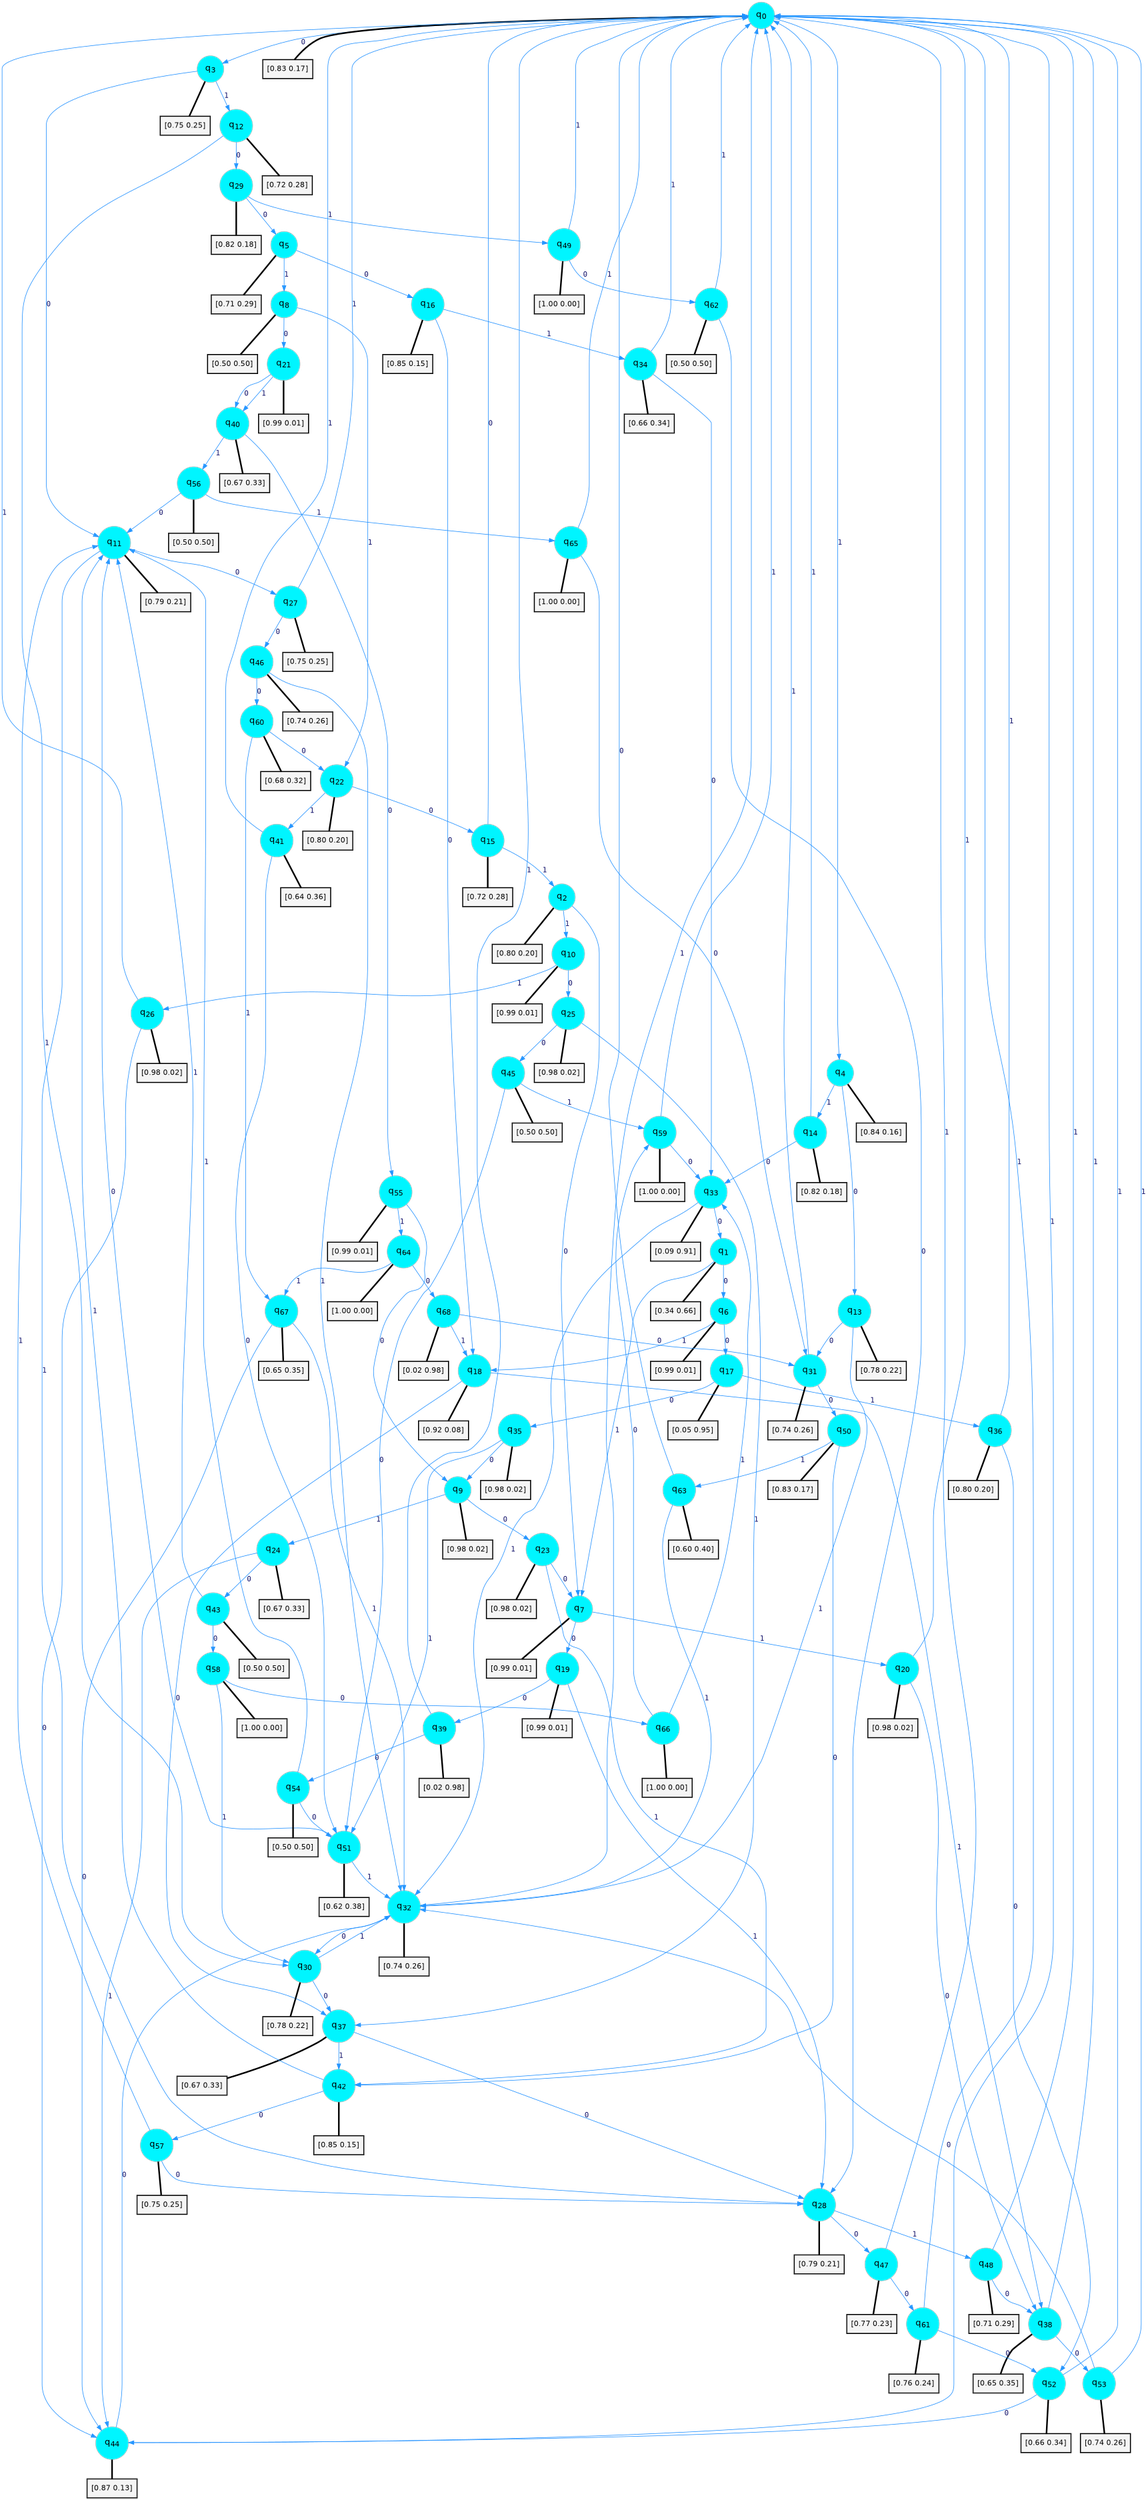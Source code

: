digraph G {
graph [
bgcolor=transparent, dpi=300, rankdir=TD, size="40,25"];
node [
color=gray, fillcolor=turquoise1, fontcolor=black, fontname=Helvetica, fontsize=16, fontweight=bold, shape=circle, style=filled];
edge [
arrowsize=1, color=dodgerblue1, fontcolor=midnightblue, fontname=courier, fontweight=bold, penwidth=1, style=solid, weight=20];
0[label=<q<SUB>0</SUB>>];
1[label=<q<SUB>1</SUB>>];
2[label=<q<SUB>2</SUB>>];
3[label=<q<SUB>3</SUB>>];
4[label=<q<SUB>4</SUB>>];
5[label=<q<SUB>5</SUB>>];
6[label=<q<SUB>6</SUB>>];
7[label=<q<SUB>7</SUB>>];
8[label=<q<SUB>8</SUB>>];
9[label=<q<SUB>9</SUB>>];
10[label=<q<SUB>10</SUB>>];
11[label=<q<SUB>11</SUB>>];
12[label=<q<SUB>12</SUB>>];
13[label=<q<SUB>13</SUB>>];
14[label=<q<SUB>14</SUB>>];
15[label=<q<SUB>15</SUB>>];
16[label=<q<SUB>16</SUB>>];
17[label=<q<SUB>17</SUB>>];
18[label=<q<SUB>18</SUB>>];
19[label=<q<SUB>19</SUB>>];
20[label=<q<SUB>20</SUB>>];
21[label=<q<SUB>21</SUB>>];
22[label=<q<SUB>22</SUB>>];
23[label=<q<SUB>23</SUB>>];
24[label=<q<SUB>24</SUB>>];
25[label=<q<SUB>25</SUB>>];
26[label=<q<SUB>26</SUB>>];
27[label=<q<SUB>27</SUB>>];
28[label=<q<SUB>28</SUB>>];
29[label=<q<SUB>29</SUB>>];
30[label=<q<SUB>30</SUB>>];
31[label=<q<SUB>31</SUB>>];
32[label=<q<SUB>32</SUB>>];
33[label=<q<SUB>33</SUB>>];
34[label=<q<SUB>34</SUB>>];
35[label=<q<SUB>35</SUB>>];
36[label=<q<SUB>36</SUB>>];
37[label=<q<SUB>37</SUB>>];
38[label=<q<SUB>38</SUB>>];
39[label=<q<SUB>39</SUB>>];
40[label=<q<SUB>40</SUB>>];
41[label=<q<SUB>41</SUB>>];
42[label=<q<SUB>42</SUB>>];
43[label=<q<SUB>43</SUB>>];
44[label=<q<SUB>44</SUB>>];
45[label=<q<SUB>45</SUB>>];
46[label=<q<SUB>46</SUB>>];
47[label=<q<SUB>47</SUB>>];
48[label=<q<SUB>48</SUB>>];
49[label=<q<SUB>49</SUB>>];
50[label=<q<SUB>50</SUB>>];
51[label=<q<SUB>51</SUB>>];
52[label=<q<SUB>52</SUB>>];
53[label=<q<SUB>53</SUB>>];
54[label=<q<SUB>54</SUB>>];
55[label=<q<SUB>55</SUB>>];
56[label=<q<SUB>56</SUB>>];
57[label=<q<SUB>57</SUB>>];
58[label=<q<SUB>58</SUB>>];
59[label=<q<SUB>59</SUB>>];
60[label=<q<SUB>60</SUB>>];
61[label=<q<SUB>61</SUB>>];
62[label=<q<SUB>62</SUB>>];
63[label=<q<SUB>63</SUB>>];
64[label=<q<SUB>64</SUB>>];
65[label=<q<SUB>65</SUB>>];
66[label=<q<SUB>66</SUB>>];
67[label=<q<SUB>67</SUB>>];
68[label=<q<SUB>68</SUB>>];
69[label="[0.83 0.17]", shape=box,fontcolor=black, fontname=Helvetica, fontsize=14, penwidth=2, fillcolor=whitesmoke,color=black];
70[label="[0.34 0.66]", shape=box,fontcolor=black, fontname=Helvetica, fontsize=14, penwidth=2, fillcolor=whitesmoke,color=black];
71[label="[0.80 0.20]", shape=box,fontcolor=black, fontname=Helvetica, fontsize=14, penwidth=2, fillcolor=whitesmoke,color=black];
72[label="[0.75 0.25]", shape=box,fontcolor=black, fontname=Helvetica, fontsize=14, penwidth=2, fillcolor=whitesmoke,color=black];
73[label="[0.84 0.16]", shape=box,fontcolor=black, fontname=Helvetica, fontsize=14, penwidth=2, fillcolor=whitesmoke,color=black];
74[label="[0.71 0.29]", shape=box,fontcolor=black, fontname=Helvetica, fontsize=14, penwidth=2, fillcolor=whitesmoke,color=black];
75[label="[0.99 0.01]", shape=box,fontcolor=black, fontname=Helvetica, fontsize=14, penwidth=2, fillcolor=whitesmoke,color=black];
76[label="[0.99 0.01]", shape=box,fontcolor=black, fontname=Helvetica, fontsize=14, penwidth=2, fillcolor=whitesmoke,color=black];
77[label="[0.50 0.50]", shape=box,fontcolor=black, fontname=Helvetica, fontsize=14, penwidth=2, fillcolor=whitesmoke,color=black];
78[label="[0.98 0.02]", shape=box,fontcolor=black, fontname=Helvetica, fontsize=14, penwidth=2, fillcolor=whitesmoke,color=black];
79[label="[0.99 0.01]", shape=box,fontcolor=black, fontname=Helvetica, fontsize=14, penwidth=2, fillcolor=whitesmoke,color=black];
80[label="[0.79 0.21]", shape=box,fontcolor=black, fontname=Helvetica, fontsize=14, penwidth=2, fillcolor=whitesmoke,color=black];
81[label="[0.72 0.28]", shape=box,fontcolor=black, fontname=Helvetica, fontsize=14, penwidth=2, fillcolor=whitesmoke,color=black];
82[label="[0.78 0.22]", shape=box,fontcolor=black, fontname=Helvetica, fontsize=14, penwidth=2, fillcolor=whitesmoke,color=black];
83[label="[0.82 0.18]", shape=box,fontcolor=black, fontname=Helvetica, fontsize=14, penwidth=2, fillcolor=whitesmoke,color=black];
84[label="[0.72 0.28]", shape=box,fontcolor=black, fontname=Helvetica, fontsize=14, penwidth=2, fillcolor=whitesmoke,color=black];
85[label="[0.85 0.15]", shape=box,fontcolor=black, fontname=Helvetica, fontsize=14, penwidth=2, fillcolor=whitesmoke,color=black];
86[label="[0.05 0.95]", shape=box,fontcolor=black, fontname=Helvetica, fontsize=14, penwidth=2, fillcolor=whitesmoke,color=black];
87[label="[0.92 0.08]", shape=box,fontcolor=black, fontname=Helvetica, fontsize=14, penwidth=2, fillcolor=whitesmoke,color=black];
88[label="[0.99 0.01]", shape=box,fontcolor=black, fontname=Helvetica, fontsize=14, penwidth=2, fillcolor=whitesmoke,color=black];
89[label="[0.98 0.02]", shape=box,fontcolor=black, fontname=Helvetica, fontsize=14, penwidth=2, fillcolor=whitesmoke,color=black];
90[label="[0.99 0.01]", shape=box,fontcolor=black, fontname=Helvetica, fontsize=14, penwidth=2, fillcolor=whitesmoke,color=black];
91[label="[0.80 0.20]", shape=box,fontcolor=black, fontname=Helvetica, fontsize=14, penwidth=2, fillcolor=whitesmoke,color=black];
92[label="[0.98 0.02]", shape=box,fontcolor=black, fontname=Helvetica, fontsize=14, penwidth=2, fillcolor=whitesmoke,color=black];
93[label="[0.67 0.33]", shape=box,fontcolor=black, fontname=Helvetica, fontsize=14, penwidth=2, fillcolor=whitesmoke,color=black];
94[label="[0.98 0.02]", shape=box,fontcolor=black, fontname=Helvetica, fontsize=14, penwidth=2, fillcolor=whitesmoke,color=black];
95[label="[0.98 0.02]", shape=box,fontcolor=black, fontname=Helvetica, fontsize=14, penwidth=2, fillcolor=whitesmoke,color=black];
96[label="[0.75 0.25]", shape=box,fontcolor=black, fontname=Helvetica, fontsize=14, penwidth=2, fillcolor=whitesmoke,color=black];
97[label="[0.79 0.21]", shape=box,fontcolor=black, fontname=Helvetica, fontsize=14, penwidth=2, fillcolor=whitesmoke,color=black];
98[label="[0.82 0.18]", shape=box,fontcolor=black, fontname=Helvetica, fontsize=14, penwidth=2, fillcolor=whitesmoke,color=black];
99[label="[0.78 0.22]", shape=box,fontcolor=black, fontname=Helvetica, fontsize=14, penwidth=2, fillcolor=whitesmoke,color=black];
100[label="[0.74 0.26]", shape=box,fontcolor=black, fontname=Helvetica, fontsize=14, penwidth=2, fillcolor=whitesmoke,color=black];
101[label="[0.74 0.26]", shape=box,fontcolor=black, fontname=Helvetica, fontsize=14, penwidth=2, fillcolor=whitesmoke,color=black];
102[label="[0.09 0.91]", shape=box,fontcolor=black, fontname=Helvetica, fontsize=14, penwidth=2, fillcolor=whitesmoke,color=black];
103[label="[0.66 0.34]", shape=box,fontcolor=black, fontname=Helvetica, fontsize=14, penwidth=2, fillcolor=whitesmoke,color=black];
104[label="[0.98 0.02]", shape=box,fontcolor=black, fontname=Helvetica, fontsize=14, penwidth=2, fillcolor=whitesmoke,color=black];
105[label="[0.80 0.20]", shape=box,fontcolor=black, fontname=Helvetica, fontsize=14, penwidth=2, fillcolor=whitesmoke,color=black];
106[label="[0.67 0.33]", shape=box,fontcolor=black, fontname=Helvetica, fontsize=14, penwidth=2, fillcolor=whitesmoke,color=black];
107[label="[0.65 0.35]", shape=box,fontcolor=black, fontname=Helvetica, fontsize=14, penwidth=2, fillcolor=whitesmoke,color=black];
108[label="[0.02 0.98]", shape=box,fontcolor=black, fontname=Helvetica, fontsize=14, penwidth=2, fillcolor=whitesmoke,color=black];
109[label="[0.67 0.33]", shape=box,fontcolor=black, fontname=Helvetica, fontsize=14, penwidth=2, fillcolor=whitesmoke,color=black];
110[label="[0.64 0.36]", shape=box,fontcolor=black, fontname=Helvetica, fontsize=14, penwidth=2, fillcolor=whitesmoke,color=black];
111[label="[0.85 0.15]", shape=box,fontcolor=black, fontname=Helvetica, fontsize=14, penwidth=2, fillcolor=whitesmoke,color=black];
112[label="[0.50 0.50]", shape=box,fontcolor=black, fontname=Helvetica, fontsize=14, penwidth=2, fillcolor=whitesmoke,color=black];
113[label="[0.87 0.13]", shape=box,fontcolor=black, fontname=Helvetica, fontsize=14, penwidth=2, fillcolor=whitesmoke,color=black];
114[label="[0.50 0.50]", shape=box,fontcolor=black, fontname=Helvetica, fontsize=14, penwidth=2, fillcolor=whitesmoke,color=black];
115[label="[0.74 0.26]", shape=box,fontcolor=black, fontname=Helvetica, fontsize=14, penwidth=2, fillcolor=whitesmoke,color=black];
116[label="[0.77 0.23]", shape=box,fontcolor=black, fontname=Helvetica, fontsize=14, penwidth=2, fillcolor=whitesmoke,color=black];
117[label="[0.71 0.29]", shape=box,fontcolor=black, fontname=Helvetica, fontsize=14, penwidth=2, fillcolor=whitesmoke,color=black];
118[label="[1.00 0.00]", shape=box,fontcolor=black, fontname=Helvetica, fontsize=14, penwidth=2, fillcolor=whitesmoke,color=black];
119[label="[0.83 0.17]", shape=box,fontcolor=black, fontname=Helvetica, fontsize=14, penwidth=2, fillcolor=whitesmoke,color=black];
120[label="[0.62 0.38]", shape=box,fontcolor=black, fontname=Helvetica, fontsize=14, penwidth=2, fillcolor=whitesmoke,color=black];
121[label="[0.66 0.34]", shape=box,fontcolor=black, fontname=Helvetica, fontsize=14, penwidth=2, fillcolor=whitesmoke,color=black];
122[label="[0.74 0.26]", shape=box,fontcolor=black, fontname=Helvetica, fontsize=14, penwidth=2, fillcolor=whitesmoke,color=black];
123[label="[0.50 0.50]", shape=box,fontcolor=black, fontname=Helvetica, fontsize=14, penwidth=2, fillcolor=whitesmoke,color=black];
124[label="[0.99 0.01]", shape=box,fontcolor=black, fontname=Helvetica, fontsize=14, penwidth=2, fillcolor=whitesmoke,color=black];
125[label="[0.50 0.50]", shape=box,fontcolor=black, fontname=Helvetica, fontsize=14, penwidth=2, fillcolor=whitesmoke,color=black];
126[label="[0.75 0.25]", shape=box,fontcolor=black, fontname=Helvetica, fontsize=14, penwidth=2, fillcolor=whitesmoke,color=black];
127[label="[1.00 0.00]", shape=box,fontcolor=black, fontname=Helvetica, fontsize=14, penwidth=2, fillcolor=whitesmoke,color=black];
128[label="[1.00 0.00]", shape=box,fontcolor=black, fontname=Helvetica, fontsize=14, penwidth=2, fillcolor=whitesmoke,color=black];
129[label="[0.68 0.32]", shape=box,fontcolor=black, fontname=Helvetica, fontsize=14, penwidth=2, fillcolor=whitesmoke,color=black];
130[label="[0.76 0.24]", shape=box,fontcolor=black, fontname=Helvetica, fontsize=14, penwidth=2, fillcolor=whitesmoke,color=black];
131[label="[0.50 0.50]", shape=box,fontcolor=black, fontname=Helvetica, fontsize=14, penwidth=2, fillcolor=whitesmoke,color=black];
132[label="[0.60 0.40]", shape=box,fontcolor=black, fontname=Helvetica, fontsize=14, penwidth=2, fillcolor=whitesmoke,color=black];
133[label="[1.00 0.00]", shape=box,fontcolor=black, fontname=Helvetica, fontsize=14, penwidth=2, fillcolor=whitesmoke,color=black];
134[label="[1.00 0.00]", shape=box,fontcolor=black, fontname=Helvetica, fontsize=14, penwidth=2, fillcolor=whitesmoke,color=black];
135[label="[1.00 0.00]", shape=box,fontcolor=black, fontname=Helvetica, fontsize=14, penwidth=2, fillcolor=whitesmoke,color=black];
136[label="[0.65 0.35]", shape=box,fontcolor=black, fontname=Helvetica, fontsize=14, penwidth=2, fillcolor=whitesmoke,color=black];
137[label="[0.02 0.98]", shape=box,fontcolor=black, fontname=Helvetica, fontsize=14, penwidth=2, fillcolor=whitesmoke,color=black];
0->3 [label=0];
0->4 [label=1];
0->69 [arrowhead=none, penwidth=3,color=black];
1->6 [label=0];
1->7 [label=1];
1->70 [arrowhead=none, penwidth=3,color=black];
2->7 [label=0];
2->10 [label=1];
2->71 [arrowhead=none, penwidth=3,color=black];
3->11 [label=0];
3->12 [label=1];
3->72 [arrowhead=none, penwidth=3,color=black];
4->13 [label=0];
4->14 [label=1];
4->73 [arrowhead=none, penwidth=3,color=black];
5->16 [label=0];
5->8 [label=1];
5->74 [arrowhead=none, penwidth=3,color=black];
6->17 [label=0];
6->18 [label=1];
6->75 [arrowhead=none, penwidth=3,color=black];
7->19 [label=0];
7->20 [label=1];
7->76 [arrowhead=none, penwidth=3,color=black];
8->21 [label=0];
8->22 [label=1];
8->77 [arrowhead=none, penwidth=3,color=black];
9->23 [label=0];
9->24 [label=1];
9->78 [arrowhead=none, penwidth=3,color=black];
10->25 [label=0];
10->26 [label=1];
10->79 [arrowhead=none, penwidth=3,color=black];
11->27 [label=0];
11->28 [label=1];
11->80 [arrowhead=none, penwidth=3,color=black];
12->29 [label=0];
12->30 [label=1];
12->81 [arrowhead=none, penwidth=3,color=black];
13->31 [label=0];
13->32 [label=1];
13->82 [arrowhead=none, penwidth=3,color=black];
14->33 [label=0];
14->0 [label=1];
14->83 [arrowhead=none, penwidth=3,color=black];
15->0 [label=0];
15->2 [label=1];
15->84 [arrowhead=none, penwidth=3,color=black];
16->18 [label=0];
16->34 [label=1];
16->85 [arrowhead=none, penwidth=3,color=black];
17->35 [label=0];
17->36 [label=1];
17->86 [arrowhead=none, penwidth=3,color=black];
18->37 [label=0];
18->38 [label=1];
18->87 [arrowhead=none, penwidth=3,color=black];
19->39 [label=0];
19->28 [label=1];
19->88 [arrowhead=none, penwidth=3,color=black];
20->38 [label=0];
20->0 [label=1];
20->89 [arrowhead=none, penwidth=3,color=black];
21->40 [label=0];
21->40 [label=1];
21->90 [arrowhead=none, penwidth=3,color=black];
22->15 [label=0];
22->41 [label=1];
22->91 [arrowhead=none, penwidth=3,color=black];
23->7 [label=0];
23->42 [label=1];
23->92 [arrowhead=none, penwidth=3,color=black];
24->43 [label=0];
24->44 [label=1];
24->93 [arrowhead=none, penwidth=3,color=black];
25->45 [label=0];
25->37 [label=1];
25->94 [arrowhead=none, penwidth=3,color=black];
26->44 [label=0];
26->0 [label=1];
26->95 [arrowhead=none, penwidth=3,color=black];
27->46 [label=0];
27->0 [label=1];
27->96 [arrowhead=none, penwidth=3,color=black];
28->47 [label=0];
28->48 [label=1];
28->97 [arrowhead=none, penwidth=3,color=black];
29->5 [label=0];
29->49 [label=1];
29->98 [arrowhead=none, penwidth=3,color=black];
30->37 [label=0];
30->32 [label=1];
30->99 [arrowhead=none, penwidth=3,color=black];
31->50 [label=0];
31->0 [label=1];
31->100 [arrowhead=none, penwidth=3,color=black];
32->30 [label=0];
32->0 [label=1];
32->101 [arrowhead=none, penwidth=3,color=black];
33->1 [label=0];
33->32 [label=1];
33->102 [arrowhead=none, penwidth=3,color=black];
34->33 [label=0];
34->0 [label=1];
34->103 [arrowhead=none, penwidth=3,color=black];
35->9 [label=0];
35->51 [label=1];
35->104 [arrowhead=none, penwidth=3,color=black];
36->52 [label=0];
36->0 [label=1];
36->105 [arrowhead=none, penwidth=3,color=black];
37->28 [label=0];
37->42 [label=1];
37->106 [arrowhead=none, penwidth=3,color=black];
38->53 [label=0];
38->0 [label=1];
38->107 [arrowhead=none, penwidth=3,color=black];
39->54 [label=0];
39->0 [label=1];
39->108 [arrowhead=none, penwidth=3,color=black];
40->55 [label=0];
40->56 [label=1];
40->109 [arrowhead=none, penwidth=3,color=black];
41->51 [label=0];
41->0 [label=1];
41->110 [arrowhead=none, penwidth=3,color=black];
42->57 [label=0];
42->11 [label=1];
42->111 [arrowhead=none, penwidth=3,color=black];
43->58 [label=0];
43->11 [label=1];
43->112 [arrowhead=none, penwidth=3,color=black];
44->32 [label=0];
44->0 [label=1];
44->113 [arrowhead=none, penwidth=3,color=black];
45->51 [label=0];
45->59 [label=1];
45->114 [arrowhead=none, penwidth=3,color=black];
46->60 [label=0];
46->32 [label=1];
46->115 [arrowhead=none, penwidth=3,color=black];
47->61 [label=0];
47->0 [label=1];
47->116 [arrowhead=none, penwidth=3,color=black];
48->38 [label=0];
48->0 [label=1];
48->117 [arrowhead=none, penwidth=3,color=black];
49->62 [label=0];
49->0 [label=1];
49->118 [arrowhead=none, penwidth=3,color=black];
50->42 [label=0];
50->63 [label=1];
50->119 [arrowhead=none, penwidth=3,color=black];
51->11 [label=0];
51->32 [label=1];
51->120 [arrowhead=none, penwidth=3,color=black];
52->44 [label=0];
52->0 [label=1];
52->121 [arrowhead=none, penwidth=3,color=black];
53->32 [label=0];
53->0 [label=1];
53->122 [arrowhead=none, penwidth=3,color=black];
54->51 [label=0];
54->11 [label=1];
54->123 [arrowhead=none, penwidth=3,color=black];
55->9 [label=0];
55->64 [label=1];
55->124 [arrowhead=none, penwidth=3,color=black];
56->11 [label=0];
56->65 [label=1];
56->125 [arrowhead=none, penwidth=3,color=black];
57->28 [label=0];
57->11 [label=1];
57->126 [arrowhead=none, penwidth=3,color=black];
58->66 [label=0];
58->30 [label=1];
58->127 [arrowhead=none, penwidth=3,color=black];
59->33 [label=0];
59->0 [label=1];
59->128 [arrowhead=none, penwidth=3,color=black];
60->22 [label=0];
60->67 [label=1];
60->129 [arrowhead=none, penwidth=3,color=black];
61->52 [label=0];
61->0 [label=1];
61->130 [arrowhead=none, penwidth=3,color=black];
62->28 [label=0];
62->0 [label=1];
62->131 [arrowhead=none, penwidth=3,color=black];
63->0 [label=0];
63->32 [label=1];
63->132 [arrowhead=none, penwidth=3,color=black];
64->68 [label=0];
64->67 [label=1];
64->133 [arrowhead=none, penwidth=3,color=black];
65->31 [label=0];
65->0 [label=1];
65->134 [arrowhead=none, penwidth=3,color=black];
66->59 [label=0];
66->33 [label=1];
66->135 [arrowhead=none, penwidth=3,color=black];
67->44 [label=0];
67->32 [label=1];
67->136 [arrowhead=none, penwidth=3,color=black];
68->31 [label=0];
68->18 [label=1];
68->137 [arrowhead=none, penwidth=3,color=black];
}
